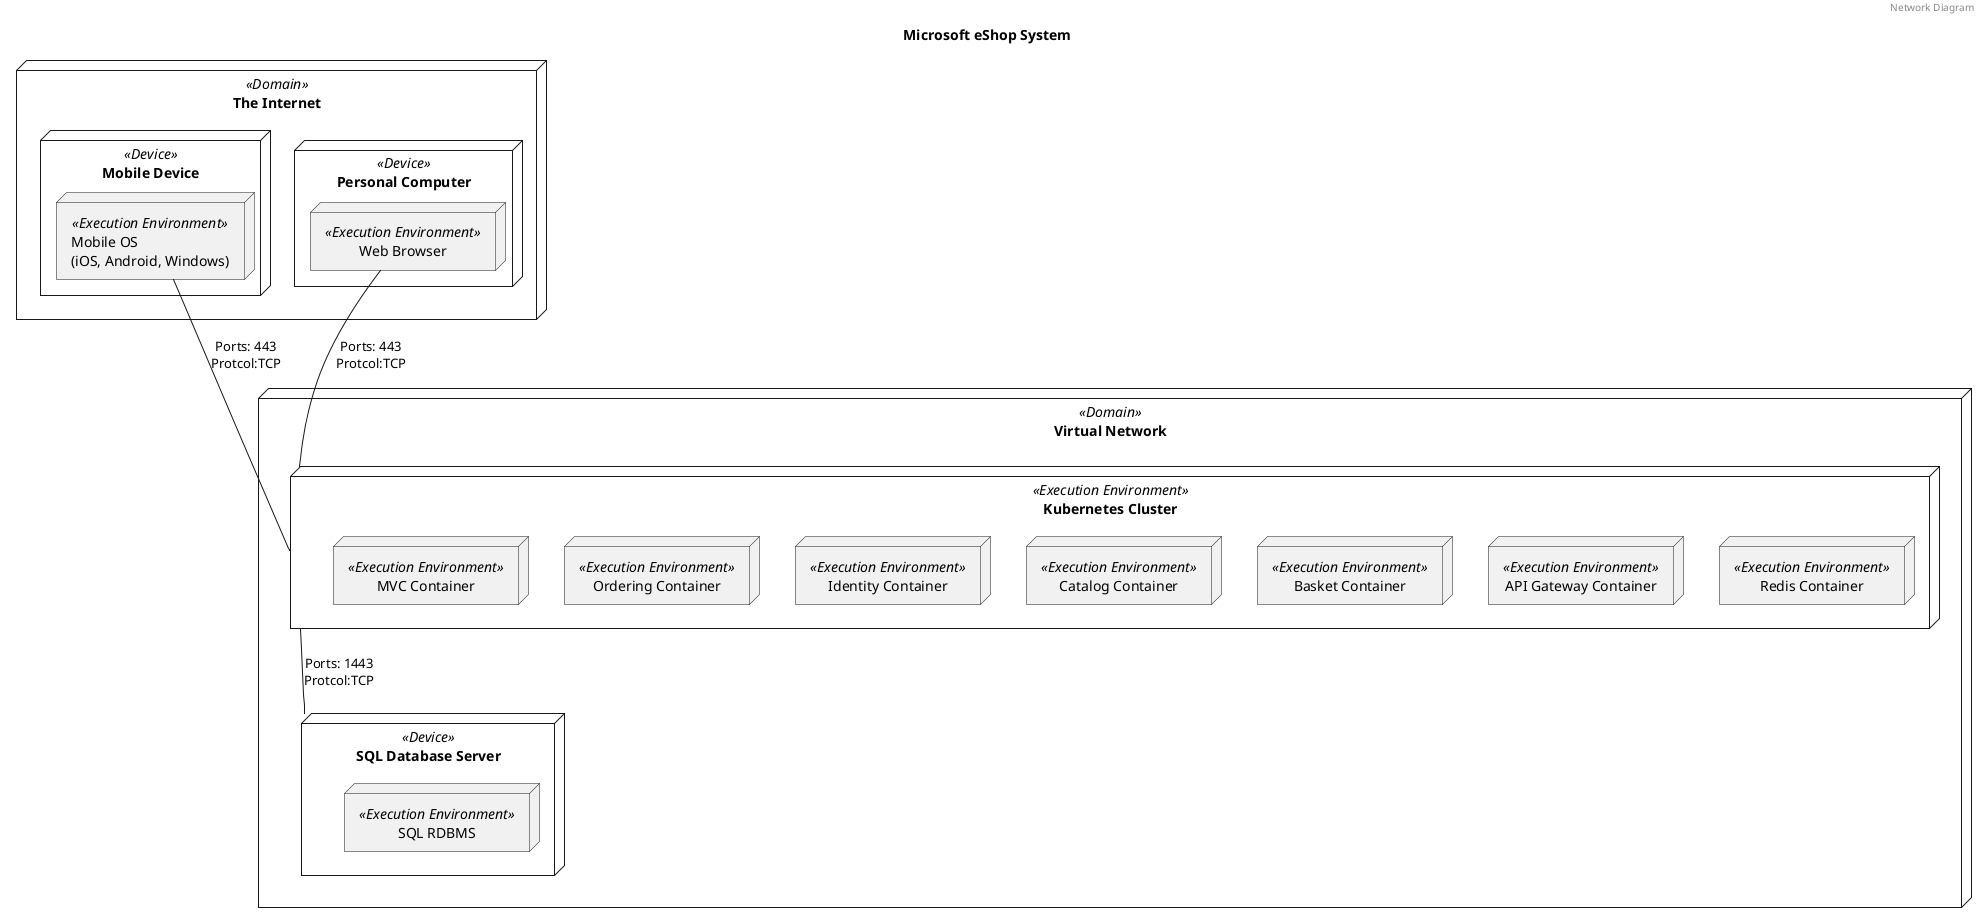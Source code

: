 @startuml Network Diagram Microsoft eShop System
header Network Diagram
title Microsoft eShop System
	node "The Internet" as The_Internet <<Domain>> {
		node "Mobile Device" as Mobile_Device <<Device>> {
			node "Mobile OS\n(iOS, Android, Windows)" as Mobile_OSiOS_Android_Windows <<Execution Environment>> {
			}
		}
		node "Personal Computer" as Personal_Computer <<Device>> {
			node "Web Browser" as Web_Browser <<Execution Environment>> {
			}
		}
	}
	node "Virtual Network" as Virtual_Network <<Domain>> {
		node "Kubernetes Cluster" as Kubernetes_Cluster <<Execution Environment>> {
			node "Redis Container" as Redis_Container <<Execution Environment>> {
			}
			node "API Gateway Container" as API_Gateway_Container <<Execution Environment>> {
			}
			node "Basket Container" as Basket_Container <<Execution Environment>> {
			}
			node "Catalog Container" as Catalog_Container <<Execution Environment>> {
			}
			node "Identity Container" as Identity_Container <<Execution Environment>> {
			}
			node "Ordering Container" as Ordering_Container <<Execution Environment>> {
			}
			node "MVC Container" as MVC_Container <<Execution Environment>> {
			}
		}
		node "SQL Database Server" as SQL_Database_Server <<Device>> {
			node "SQL RDBMS" as SQL_RDBMS <<Execution Environment>> {
			}
		}
	}
	Web_Browser -- Kubernetes_Cluster: Ports: 443\nProtcol:TCP
	Mobile_OSiOS_Android_Windows -- Kubernetes_Cluster: Ports: 443\nProtcol:TCP
	Kubernetes_Cluster -- SQL_Database_Server: Ports: 1443\nProtcol:TCP
@enduml

''''''''''''''''''''''''''''''
@startuml Deployment Diagram Microsoft eShop System
header Deployment Diagram
title Microsoft eShop System
	node "The Internet" as The_Internet <<Domain>> {
		node "Mobile Device" as Mobile_Device <<Device>> {
			node "Mobile OS\n(iOS, Android, Windows)" as Mobile_OSiOS_Android_Windows <<Execution Environment>> {
				package "Microsoft eShop System" as Microsoft_eShop_System_Mobile_OSiOS_Android_Windows_package <<System>>{
					boundary "eShop Mobile App" as eShop_Mobile_App <<UI>>
				}
			}
		}
		node "Personal Computer" as Personal_Computer <<Device>> {
			node "Web Browser" as Web_Browser <<Execution Environment>> {
				package "Microsoft eShop System" as Microsoft_eShop_System_Web_Browser_package <<System>>{
					boundary "eShop SPA Webapp" as eShop_SPA_Webapp <<UI>>
				}
				package "Microsoft eShop System" as Microsoft_eShop_System_Web_Browser_package <<System>>{
					boundary "eShop Traditional Webapp" as eShop_Traditional_Webapp <<UI>>
				}
			}
		}
	}

	node "Virtual Network" as Virtual_Network <<Domain>> {
		node "Kubernetes Cluster" as Kubernetes_Cluster <<Execution Environment>> {
			node "Redis Container" as Redis_Container <<Execution Environment>> {
				package "Baskets" as Baskets_Redis_Container_package <<System>>{
					database "Basket Redis Cache" as Basket_Redis_Cache <<Cache>>
				}
			}
			node "API Gateway Container" as API_Gateway_Container <<Execution Environment>> {
				package "Microsoft eShop System" as Microsoft_eShop_System_API_Gateway_Container_package <<System>>{
					interface "Mobile Shopping API" as Mobile_Shopping_API <<API>>
				}
				package "Microsoft eShop System" as Microsoft_eShop_System_API_Gateway_Container_package <<System>>{
					interface "Web Shopping API" as Web_Shopping_API <<API>>
				}
			}
			package "Event Bus" as Event_Bus_Kubernetes_Cluster_package <<System>>{
				queue "Event Bus (Pub/Sub)" as Event_Bus_Pub_Sub <<Queue>>
			}
			package "Baskets" as Baskets_Kubernetes_Cluster_package <<System>>{
				node "Basket Container" as Basket_Container <<Execution Environment>> {
					component "Basket Service" as Basket_Service <<Service>>
				}

			}
			package "Catalog" as Catalog_Kubernetes_Cluster_package <<System>>{
				node "Catalog Container" as Catalog_Container <<Execution Environment>> {
					component "Catalog Service" as Catalog_Service <<Service>>
				}

			}
			package "Identity" as Identity_Kubernetes_Cluster_package <<System>>{
				node "Identity Container" as Identity_Container <<Execution Environment>> {
					component "Identity Service" as Identity_Service <<Service>>
				}

			}
			package "Ordering" as Ordering_Kubernetes_Cluster_package <<System>>{
				node "Ordering Container" as Ordering_Container <<Execution Environment>> {
					component "Ordering Service" as Ordering_Service <<Service>>
					control "Ordering Background Tasks" as Ordering_Background_Tasks <<Processor>>
				}

			}
			package "Microsoft eShop System" as Microsoft_eShop_System_Kubernetes_Cluster_package <<System>>{
				node "MVC Container" as MVC_Container <<Execution Environment>> {
					component "eShop Webapp MVC" as eShop_Webapp_MVC <<Service>>
				}

			}
		}
		node "SQL Database Server" as SQL_Database_Server <<Device>> {
			node "SQL RDBMS" as SQL_RDBMS <<Execution Environment>> {
				package "Catalog" as Catalog_SQL_RDBMS_package <<System>>{
					database "Catalog DB (SQL)" as Catalog_DB_SQL <<Database>>
				}
				package "Identity" as Identity_SQL_RDBMS_package <<System>>{
					database "Identity DB (SQL)" as Identity_DB_SQL <<Database>>
				}
				package "Ordering" as Ordering_SQL_RDBMS_package <<System>>{
					database "Ordering DB (SQL)" as Ordering_DB_SQL <<Database>>
				}
			}
		}
	}

	eShop_Mobile_App -down-( Mobile_Shopping_API
	eShop_Traditional_Webapp -down-( eShop_Webapp_MVC
	eShop_Webapp_MVC -down-( Web_Shopping_API
	eShop_SPA_Webapp -down-( Web_Shopping_API
	Mobile_Shopping_API -down-( Identity_Service
	Mobile_Shopping_API -down-( Catalog_Service
	Mobile_Shopping_API -down-( Ordering_Service
	Mobile_Shopping_API -down-( Basket_Service
	Web_Shopping_API -down-( Identity_Service
	Web_Shopping_API -down-( Catalog_Service
	Web_Shopping_API -down-( Ordering_Service
	Web_Shopping_API -down-( Basket_Service
	Identity_Service -down-( Identity_DB_SQL
	Identity_Service -down-( Event_Bus_Pub_Sub
	Catalog_Service -down-( Catalog_DB_SQL
	Catalog_Service -down-( Event_Bus_Pub_Sub
	Ordering_Service -down-( Ordering_DB_SQL
	Ordering_Background_Tasks -down-( Ordering_DB_SQL
	Ordering_Service -down-( Event_Bus_Pub_Sub
	Basket_Service -down-( Basket_Redis_Cache
	Basket_Service -down-( Event_Bus_Pub_Sub
@enduml

''''''''''''''''''''''''''''''
@startuml Component Diagram Microsoft eShop System
header Component Diagram
title Microsoft eShop System
package "Microsoft eShop System" as Microsoft_eShop_System_package <<System>>{
	boundary "eShop Mobile App" as eShop_Mobile_App <<UI>>
	boundary "eShop SPA Webapp" as eShop_SPA_Webapp <<UI>>
	boundary "eShop Traditional Webapp" as eShop_Traditional_Webapp <<UI>>
	component "eShop Webapp MVC" as eShop_Webapp_MVC <<Service>>
	interface "Mobile Shopping API" as Mobile_Shopping_API
	interface "Web Shopping API" as Web_Shopping_API
}
package "Identity" as Identity_package <<System>>{
	component "Identity Service" as Identity_Service <<Service>>
	database "Identity DB (SQL)" as Identity_DB_SQL <<Database>>
}
package "Catalog" as Catalog_package <<System>>{
	component "Catalog Service" as Catalog_Service <<Service>>
	database "Catalog DB (SQL)" as Catalog_DB_SQL <<Database>>
}
package "Ordering" as Ordering_package <<System>>{
	component "Ordering Service" as Ordering_Service <<Service>>
	database "Ordering DB (SQL)" as Ordering_DB_SQL <<Database>>
	control "Ordering Background Tasks" as Ordering_Background_Tasks <<Processor>>
}
package "Baskets" as Baskets_package <<System>>{
	component "Basket Service" as Basket_Service <<Service>>
	database "Basket Redis Cache" as Basket_Redis_Cache <<Cache>>
}
package "Event Bus" as Event_Bus_package <<System>>{
	queue "Event Bus (Pub/Sub)" as Event_Bus_Pub_Sub <<Queue>>
}
	eShop_Mobile_App -down-( Mobile_Shopping_API
	eShop_Traditional_Webapp -down-( eShop_Webapp_MVC
	eShop_Webapp_MVC -down-( Web_Shopping_API
	eShop_SPA_Webapp -down-( Web_Shopping_API
	Mobile_Shopping_API -down-( Identity_Service
	Mobile_Shopping_API -down-( Catalog_Service
	Mobile_Shopping_API -down-( Ordering_Service
	Mobile_Shopping_API -down-( Basket_Service
	Web_Shopping_API -down-( Identity_Service
	Web_Shopping_API -down-( Catalog_Service
	Web_Shopping_API -down-( Ordering_Service
	Web_Shopping_API -down-( Basket_Service
	Identity_Service -down-( Identity_DB_SQL
	Identity_Service -down-( Event_Bus_Pub_Sub
	Catalog_Service -down-( Catalog_DB_SQL
	Catalog_Service -down-( Event_Bus_Pub_Sub
	Ordering_Service -down-( Ordering_DB_SQL
	Ordering_Background_Tasks -down-( Ordering_DB_SQL
	Ordering_Service -down-( Event_Bus_Pub_Sub
	Basket_Service -down-( Basket_Redis_Cache
	Basket_Service -down-( Event_Bus_Pub_Sub
@enduml

''''''''''''''''''''''''''''''
@startuml System Diagram Microsoft eShop System
header System Diagram
title Microsoft eShop System
package "Microsoft eShop System" as Microsoft_eShop_System_package <<System>>
@enduml
